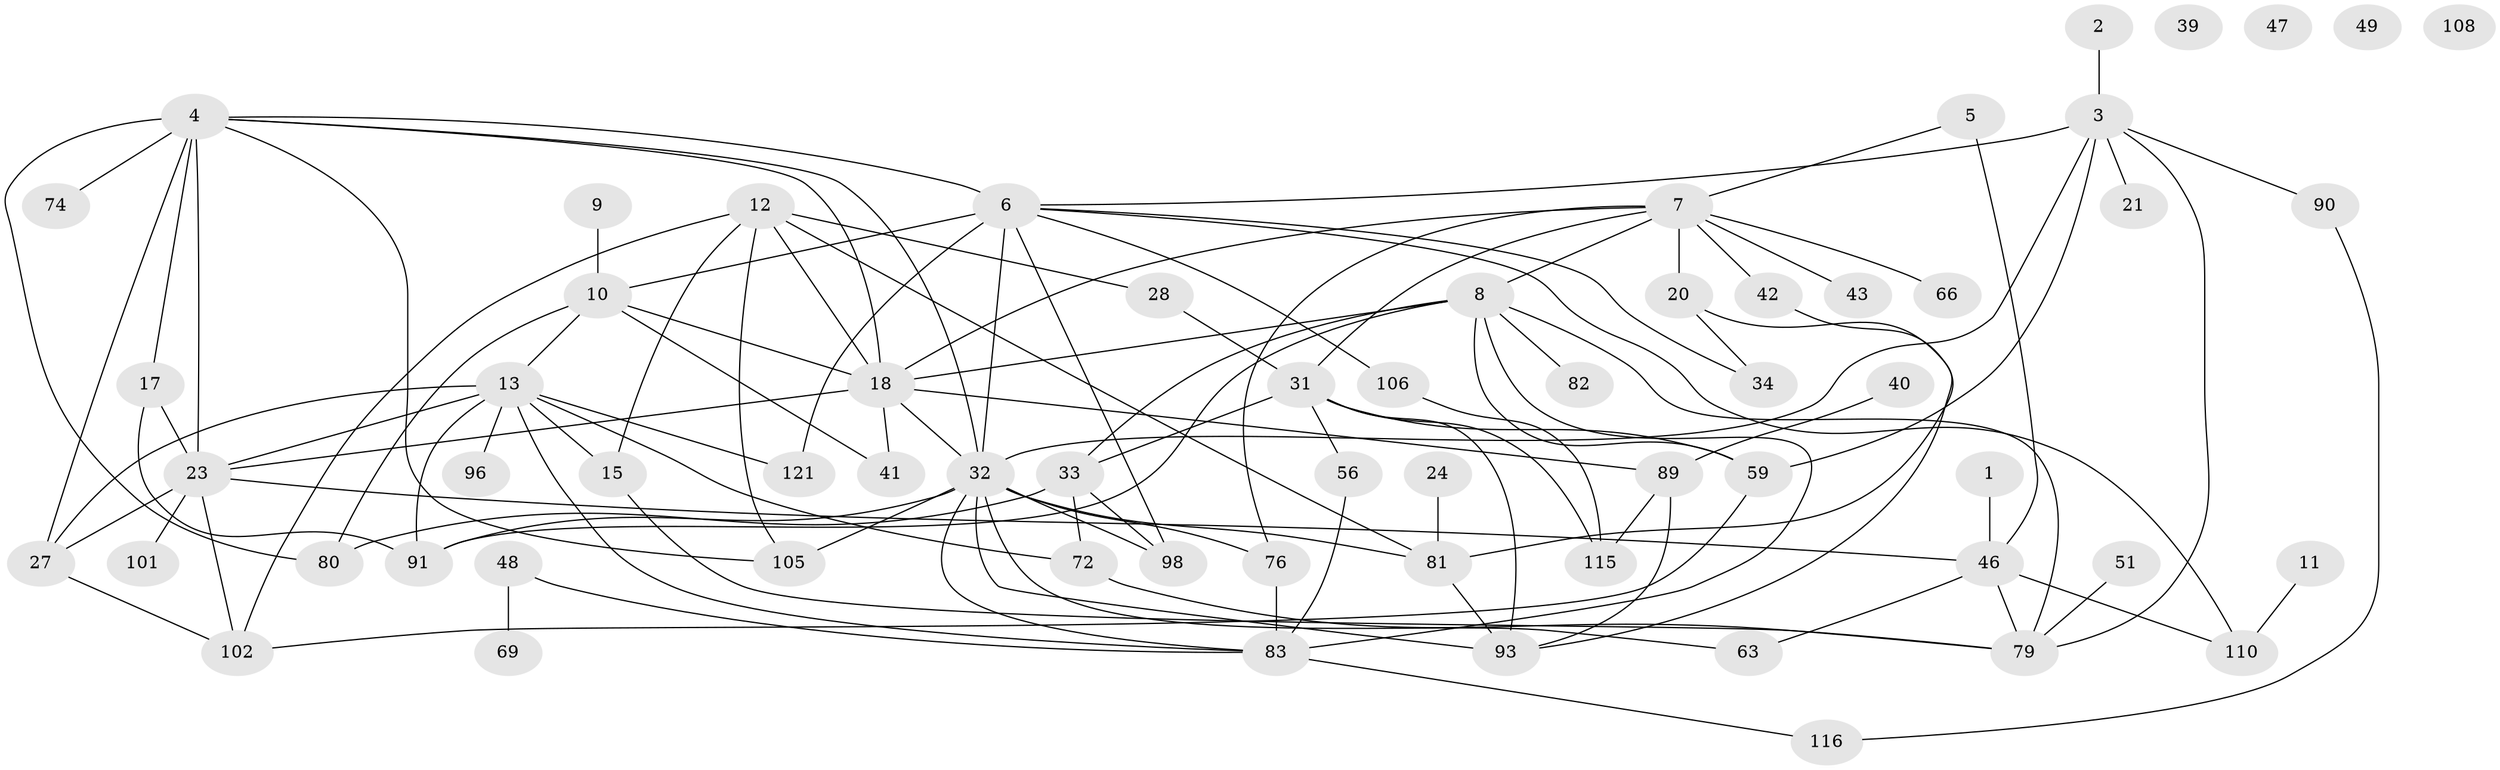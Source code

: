 // original degree distribution, {1: 0.1484375, 5: 0.09375, 2: 0.3203125, 7: 0.0390625, 4: 0.15625, 3: 0.171875, 6: 0.03125, 0: 0.03125, 8: 0.0078125}
// Generated by graph-tools (version 1.1) at 2025/13/03/09/25 04:13:03]
// undirected, 64 vertices, 111 edges
graph export_dot {
graph [start="1"]
  node [color=gray90,style=filled];
  1;
  2;
  3 [super="+107+16"];
  4 [super="+30+97"];
  5 [super="+75"];
  6 [super="+26+52+37+87"];
  7 [super="+22"];
  8 [super="+68+70+88"];
  9 [super="+14"];
  10 [super="+60"];
  11;
  12 [super="+65+94+25"];
  13 [super="+44"];
  15 [super="+29"];
  17 [super="+19"];
  18 [super="+62+71"];
  20 [super="+45"];
  21;
  23 [super="+58+85"];
  24;
  27 [super="+124+113"];
  28;
  31 [super="+73"];
  32 [super="+57+50+53"];
  33 [super="+36"];
  34;
  39;
  40;
  41;
  42 [super="+95"];
  43;
  46 [super="+117+122+111"];
  47;
  48;
  49;
  51;
  56 [super="+61"];
  59 [super="+120"];
  63;
  66;
  69 [super="+78+125"];
  72;
  74;
  76 [super="+100"];
  79 [super="+109+103"];
  80;
  81;
  82;
  83 [super="+118"];
  89 [super="+104"];
  90;
  91;
  93;
  96;
  98;
  101;
  102;
  105;
  106;
  108;
  110;
  115;
  116;
  121;
  1 -- 46;
  2 -- 3;
  3 -- 79;
  3 -- 90;
  3 -- 6;
  3 -- 21;
  3 -- 59;
  3 -- 32;
  4 -- 6;
  4 -- 105;
  4 -- 74 [weight=2];
  4 -- 80;
  4 -- 17;
  4 -- 23;
  4 -- 27;
  4 -- 32;
  4 -- 18;
  5 -- 7;
  5 -- 46 [weight=2];
  6 -- 34;
  6 -- 106;
  6 -- 110;
  6 -- 121;
  6 -- 98;
  6 -- 10 [weight=3];
  6 -- 32 [weight=3];
  7 -- 66;
  7 -- 43;
  7 -- 20;
  7 -- 8;
  7 -- 42 [weight=2];
  7 -- 76;
  7 -- 31;
  7 -- 18 [weight=2];
  8 -- 33;
  8 -- 82;
  8 -- 59;
  8 -- 79;
  8 -- 83;
  8 -- 91;
  8 -- 18;
  9 -- 10;
  10 -- 80;
  10 -- 41;
  10 -- 13;
  10 -- 18;
  11 -- 110;
  12 -- 18;
  12 -- 15;
  12 -- 81;
  12 -- 102;
  12 -- 105;
  12 -- 28 [weight=2];
  13 -- 23;
  13 -- 27;
  13 -- 96;
  13 -- 72;
  13 -- 15;
  13 -- 83;
  13 -- 121;
  13 -- 91 [weight=2];
  15 -- 79;
  17 -- 91;
  17 -- 23;
  18 -- 23;
  18 -- 89;
  18 -- 41;
  18 -- 32;
  20 -- 93;
  20 -- 34;
  23 -- 101;
  23 -- 102;
  23 -- 27;
  23 -- 46;
  24 -- 81;
  27 -- 102;
  28 -- 31;
  31 -- 115;
  31 -- 33;
  31 -- 56;
  31 -- 59;
  31 -- 93;
  32 -- 105 [weight=2];
  32 -- 81;
  32 -- 93;
  32 -- 98;
  32 -- 76;
  32 -- 83;
  32 -- 91;
  32 -- 63;
  33 -- 80;
  33 -- 98;
  33 -- 72;
  40 -- 89;
  42 -- 81;
  46 -- 63;
  46 -- 79;
  46 -- 110;
  48 -- 83;
  48 -- 69;
  51 -- 79;
  56 -- 83;
  59 -- 102;
  72 -- 79;
  76 -- 83;
  81 -- 93;
  83 -- 116;
  89 -- 93;
  89 -- 115;
  90 -- 116;
  106 -- 115;
}
